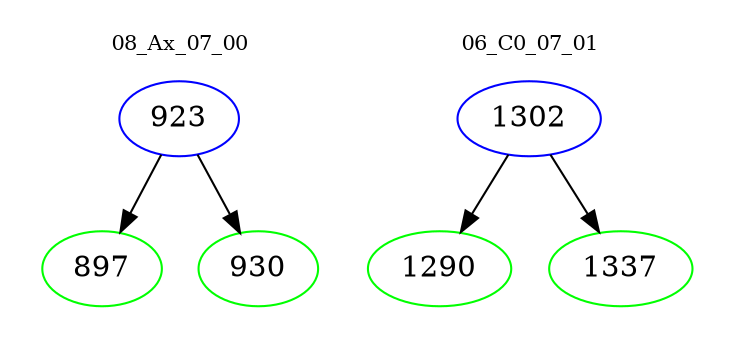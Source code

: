 digraph{
subgraph cluster_0 {
color = white
label = "08_Ax_07_00";
fontsize=10;
T0_923 [label="923", color="blue"]
T0_923 -> T0_897 [color="black"]
T0_897 [label="897", color="green"]
T0_923 -> T0_930 [color="black"]
T0_930 [label="930", color="green"]
}
subgraph cluster_1 {
color = white
label = "06_C0_07_01";
fontsize=10;
T1_1302 [label="1302", color="blue"]
T1_1302 -> T1_1290 [color="black"]
T1_1290 [label="1290", color="green"]
T1_1302 -> T1_1337 [color="black"]
T1_1337 [label="1337", color="green"]
}
}
